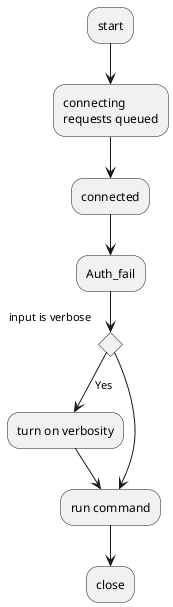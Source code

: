 @startuml

start  --> "connecting
requests queued"

--> connected

--> Auth_fail

If "input is verbose" then
--> [Yes] "turn on verbosity"
--> "run command"
else
--> "run command"
Endif
-->close
@enduml
